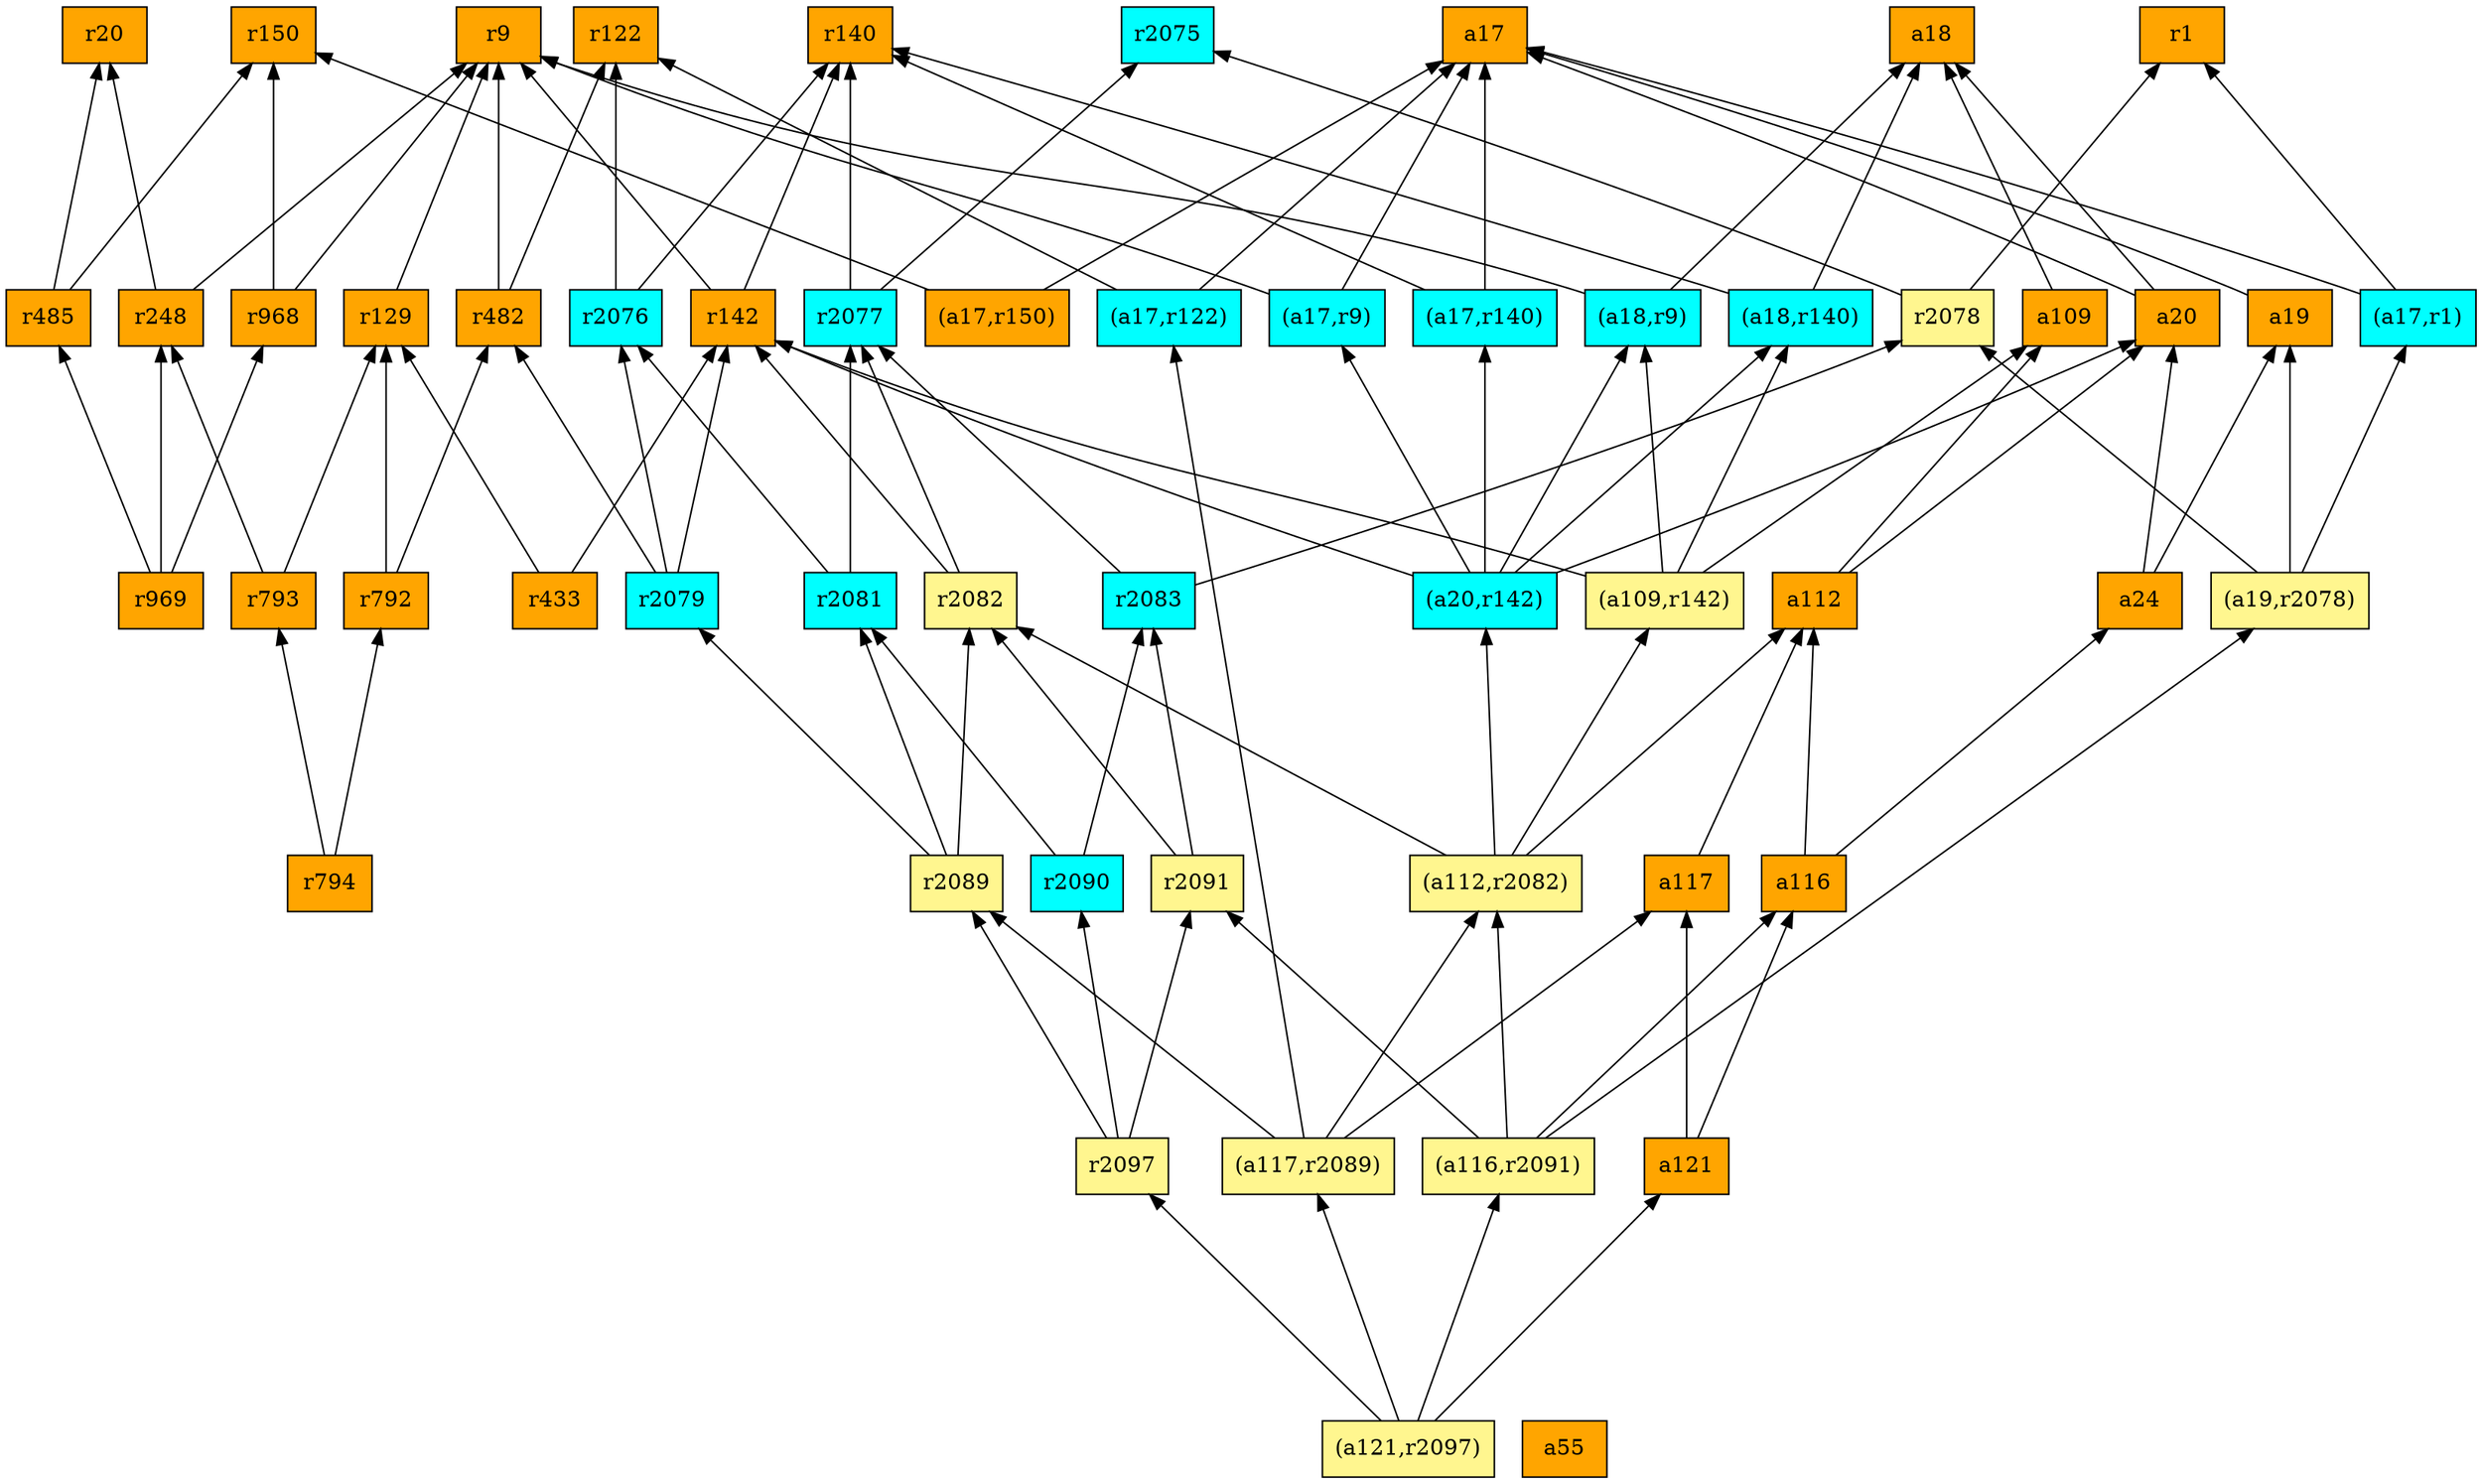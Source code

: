 digraph G {
rankdir=BT;ranksep="2.0";
"r2097" [shape=record,fillcolor=khaki1,style=filled,label="{r2097}"];
"r794" [shape=record,fillcolor=orange,style=filled,label="{r794}"];
"r2078" [shape=record,fillcolor=khaki1,style=filled,label="{r2078}"];
"r2077" [shape=record,fillcolor=cyan,style=filled,label="{r2077}"];
"a109" [shape=record,fillcolor=orange,style=filled,label="{a109}"];
"r150" [shape=record,fillcolor=orange,style=filled,label="{r150}"];
"r9" [shape=record,fillcolor=orange,style=filled,label="{r9}"];
"a112" [shape=record,fillcolor=orange,style=filled,label="{a112}"];
"(a20,r142)" [shape=record,fillcolor=cyan,style=filled,label="{(a20,r142)}"];
"r2089" [shape=record,fillcolor=khaki1,style=filled,label="{r2089}"];
"(a17,r1)" [shape=record,fillcolor=cyan,style=filled,label="{(a17,r1)}"];
"(a121,r2097)" [shape=record,fillcolor=khaki1,style=filled,label="{(a121,r2097)}"];
"r122" [shape=record,fillcolor=orange,style=filled,label="{r122}"];
"a20" [shape=record,fillcolor=orange,style=filled,label="{a20}"];
"a55" [shape=record,fillcolor=orange,style=filled,label="{a55}"];
"r2082" [shape=record,fillcolor=khaki1,style=filled,label="{r2082}"];
"a116" [shape=record,fillcolor=orange,style=filled,label="{a116}"];
"r792" [shape=record,fillcolor=orange,style=filled,label="{r792}"];
"r142" [shape=record,fillcolor=orange,style=filled,label="{r142}"];
"r968" [shape=record,fillcolor=orange,style=filled,label="{r968}"];
"r129" [shape=record,fillcolor=orange,style=filled,label="{r129}"];
"(a17,r122)" [shape=record,fillcolor=cyan,style=filled,label="{(a17,r122)}"];
"r485" [shape=record,fillcolor=orange,style=filled,label="{r485}"];
"r433" [shape=record,fillcolor=orange,style=filled,label="{r433}"];
"r2090" [shape=record,fillcolor=cyan,style=filled,label="{r2090}"];
"r2076" [shape=record,fillcolor=cyan,style=filled,label="{r2076}"];
"a17" [shape=record,fillcolor=orange,style=filled,label="{a17}"];
"r2079" [shape=record,fillcolor=cyan,style=filled,label="{r2079}"];
"r793" [shape=record,fillcolor=orange,style=filled,label="{r793}"];
"r2091" [shape=record,fillcolor=khaki1,style=filled,label="{r2091}"];
"a18" [shape=record,fillcolor=orange,style=filled,label="{a18}"];
"a24" [shape=record,fillcolor=orange,style=filled,label="{a24}"];
"(a117,r2089)" [shape=record,fillcolor=khaki1,style=filled,label="{(a117,r2089)}"];
"(a112,r2082)" [shape=record,fillcolor=khaki1,style=filled,label="{(a112,r2082)}"];
"(a116,r2091)" [shape=record,fillcolor=khaki1,style=filled,label="{(a116,r2091)}"];
"a121" [shape=record,fillcolor=orange,style=filled,label="{a121}"];
"r2075" [shape=record,fillcolor=cyan,style=filled,label="{r2075}"];
"r969" [shape=record,fillcolor=orange,style=filled,label="{r969}"];
"r2083" [shape=record,fillcolor=cyan,style=filled,label="{r2083}"];
"r2081" [shape=record,fillcolor=cyan,style=filled,label="{r2081}"];
"(a19,r2078)" [shape=record,fillcolor=khaki1,style=filled,label="{(a19,r2078)}"];
"(a17,r9)" [shape=record,fillcolor=cyan,style=filled,label="{(a17,r9)}"];
"r140" [shape=record,fillcolor=orange,style=filled,label="{r140}"];
"r248" [shape=record,fillcolor=orange,style=filled,label="{r248}"];
"(a17,r140)" [shape=record,fillcolor=cyan,style=filled,label="{(a17,r140)}"];
"r482" [shape=record,fillcolor=orange,style=filled,label="{r482}"];
"(a18,r140)" [shape=record,fillcolor=cyan,style=filled,label="{(a18,r140)}"];
"a19" [shape=record,fillcolor=orange,style=filled,label="{a19}"];
"r20" [shape=record,fillcolor=orange,style=filled,label="{r20}"];
"a117" [shape=record,fillcolor=orange,style=filled,label="{a117}"];
"r1" [shape=record,fillcolor=orange,style=filled,label="{r1}"];
"(a18,r9)" [shape=record,fillcolor=cyan,style=filled,label="{(a18,r9)}"];
"(a109,r142)" [shape=record,fillcolor=khaki1,style=filled,label="{(a109,r142)}"];
"(a17,r150)" [shape=record,fillcolor=orange,style=filled,label="{(a17,r150)}"];
"r2097" -> "r2090"
"r2097" -> "r2091"
"r2097" -> "r2089"
"r794" -> "r793"
"r794" -> "r792"
"r2078" -> "r1"
"r2078" -> "r2075"
"r2077" -> "r2075"
"r2077" -> "r140"
"a109" -> "a18"
"a112" -> "a109"
"a112" -> "a20"
"(a20,r142)" -> "r142"
"(a20,r142)" -> "(a17,r9)"
"(a20,r142)" -> "a20"
"(a20,r142)" -> "(a18,r140)"
"(a20,r142)" -> "(a18,r9)"
"(a20,r142)" -> "(a17,r140)"
"r2089" -> "r2079"
"r2089" -> "r2082"
"r2089" -> "r2081"
"(a17,r1)" -> "r1"
"(a17,r1)" -> "a17"
"(a121,r2097)" -> "r2097"
"(a121,r2097)" -> "(a117,r2089)"
"(a121,r2097)" -> "(a116,r2091)"
"(a121,r2097)" -> "a121"
"a20" -> "a18"
"a20" -> "a17"
"r2082" -> "r142"
"r2082" -> "r2077"
"a116" -> "a24"
"a116" -> "a112"
"r792" -> "r129"
"r792" -> "r482"
"r142" -> "r9"
"r142" -> "r140"
"r968" -> "r9"
"r968" -> "r150"
"r129" -> "r9"
"(a17,r122)" -> "r122"
"(a17,r122)" -> "a17"
"r485" -> "r20"
"r485" -> "r150"
"r433" -> "r142"
"r433" -> "r129"
"r2090" -> "r2081"
"r2090" -> "r2083"
"r2076" -> "r122"
"r2076" -> "r140"
"r2079" -> "r142"
"r2079" -> "r482"
"r2079" -> "r2076"
"r793" -> "r129"
"r793" -> "r248"
"r2091" -> "r2082"
"r2091" -> "r2083"
"a24" -> "a19"
"a24" -> "a20"
"(a117,r2089)" -> "(a17,r122)"
"(a117,r2089)" -> "a117"
"(a117,r2089)" -> "(a112,r2082)"
"(a117,r2089)" -> "r2089"
"(a112,r2082)" -> "r2082"
"(a112,r2082)" -> "a112"
"(a112,r2082)" -> "(a20,r142)"
"(a112,r2082)" -> "(a109,r142)"
"(a116,r2091)" -> "(a19,r2078)"
"(a116,r2091)" -> "r2091"
"(a116,r2091)" -> "(a112,r2082)"
"(a116,r2091)" -> "a116"
"a121" -> "a117"
"a121" -> "a116"
"r969" -> "r968"
"r969" -> "r485"
"r969" -> "r248"
"r2083" -> "r2078"
"r2083" -> "r2077"
"r2081" -> "r2076"
"r2081" -> "r2077"
"(a19,r2078)" -> "r2078"
"(a19,r2078)" -> "a19"
"(a19,r2078)" -> "(a17,r1)"
"(a17,r9)" -> "r9"
"(a17,r9)" -> "a17"
"r248" -> "r9"
"r248" -> "r20"
"(a17,r140)" -> "a17"
"(a17,r140)" -> "r140"
"r482" -> "r9"
"r482" -> "r122"
"(a18,r140)" -> "a18"
"(a18,r140)" -> "r140"
"a19" -> "a17"
"a117" -> "a112"
"(a18,r9)" -> "r9"
"(a18,r9)" -> "a18"
"(a109,r142)" -> "r142"
"(a109,r142)" -> "(a18,r9)"
"(a109,r142)" -> "a109"
"(a109,r142)" -> "(a18,r140)"
"(a17,r150)" -> "r150"
"(a17,r150)" -> "a17"
}